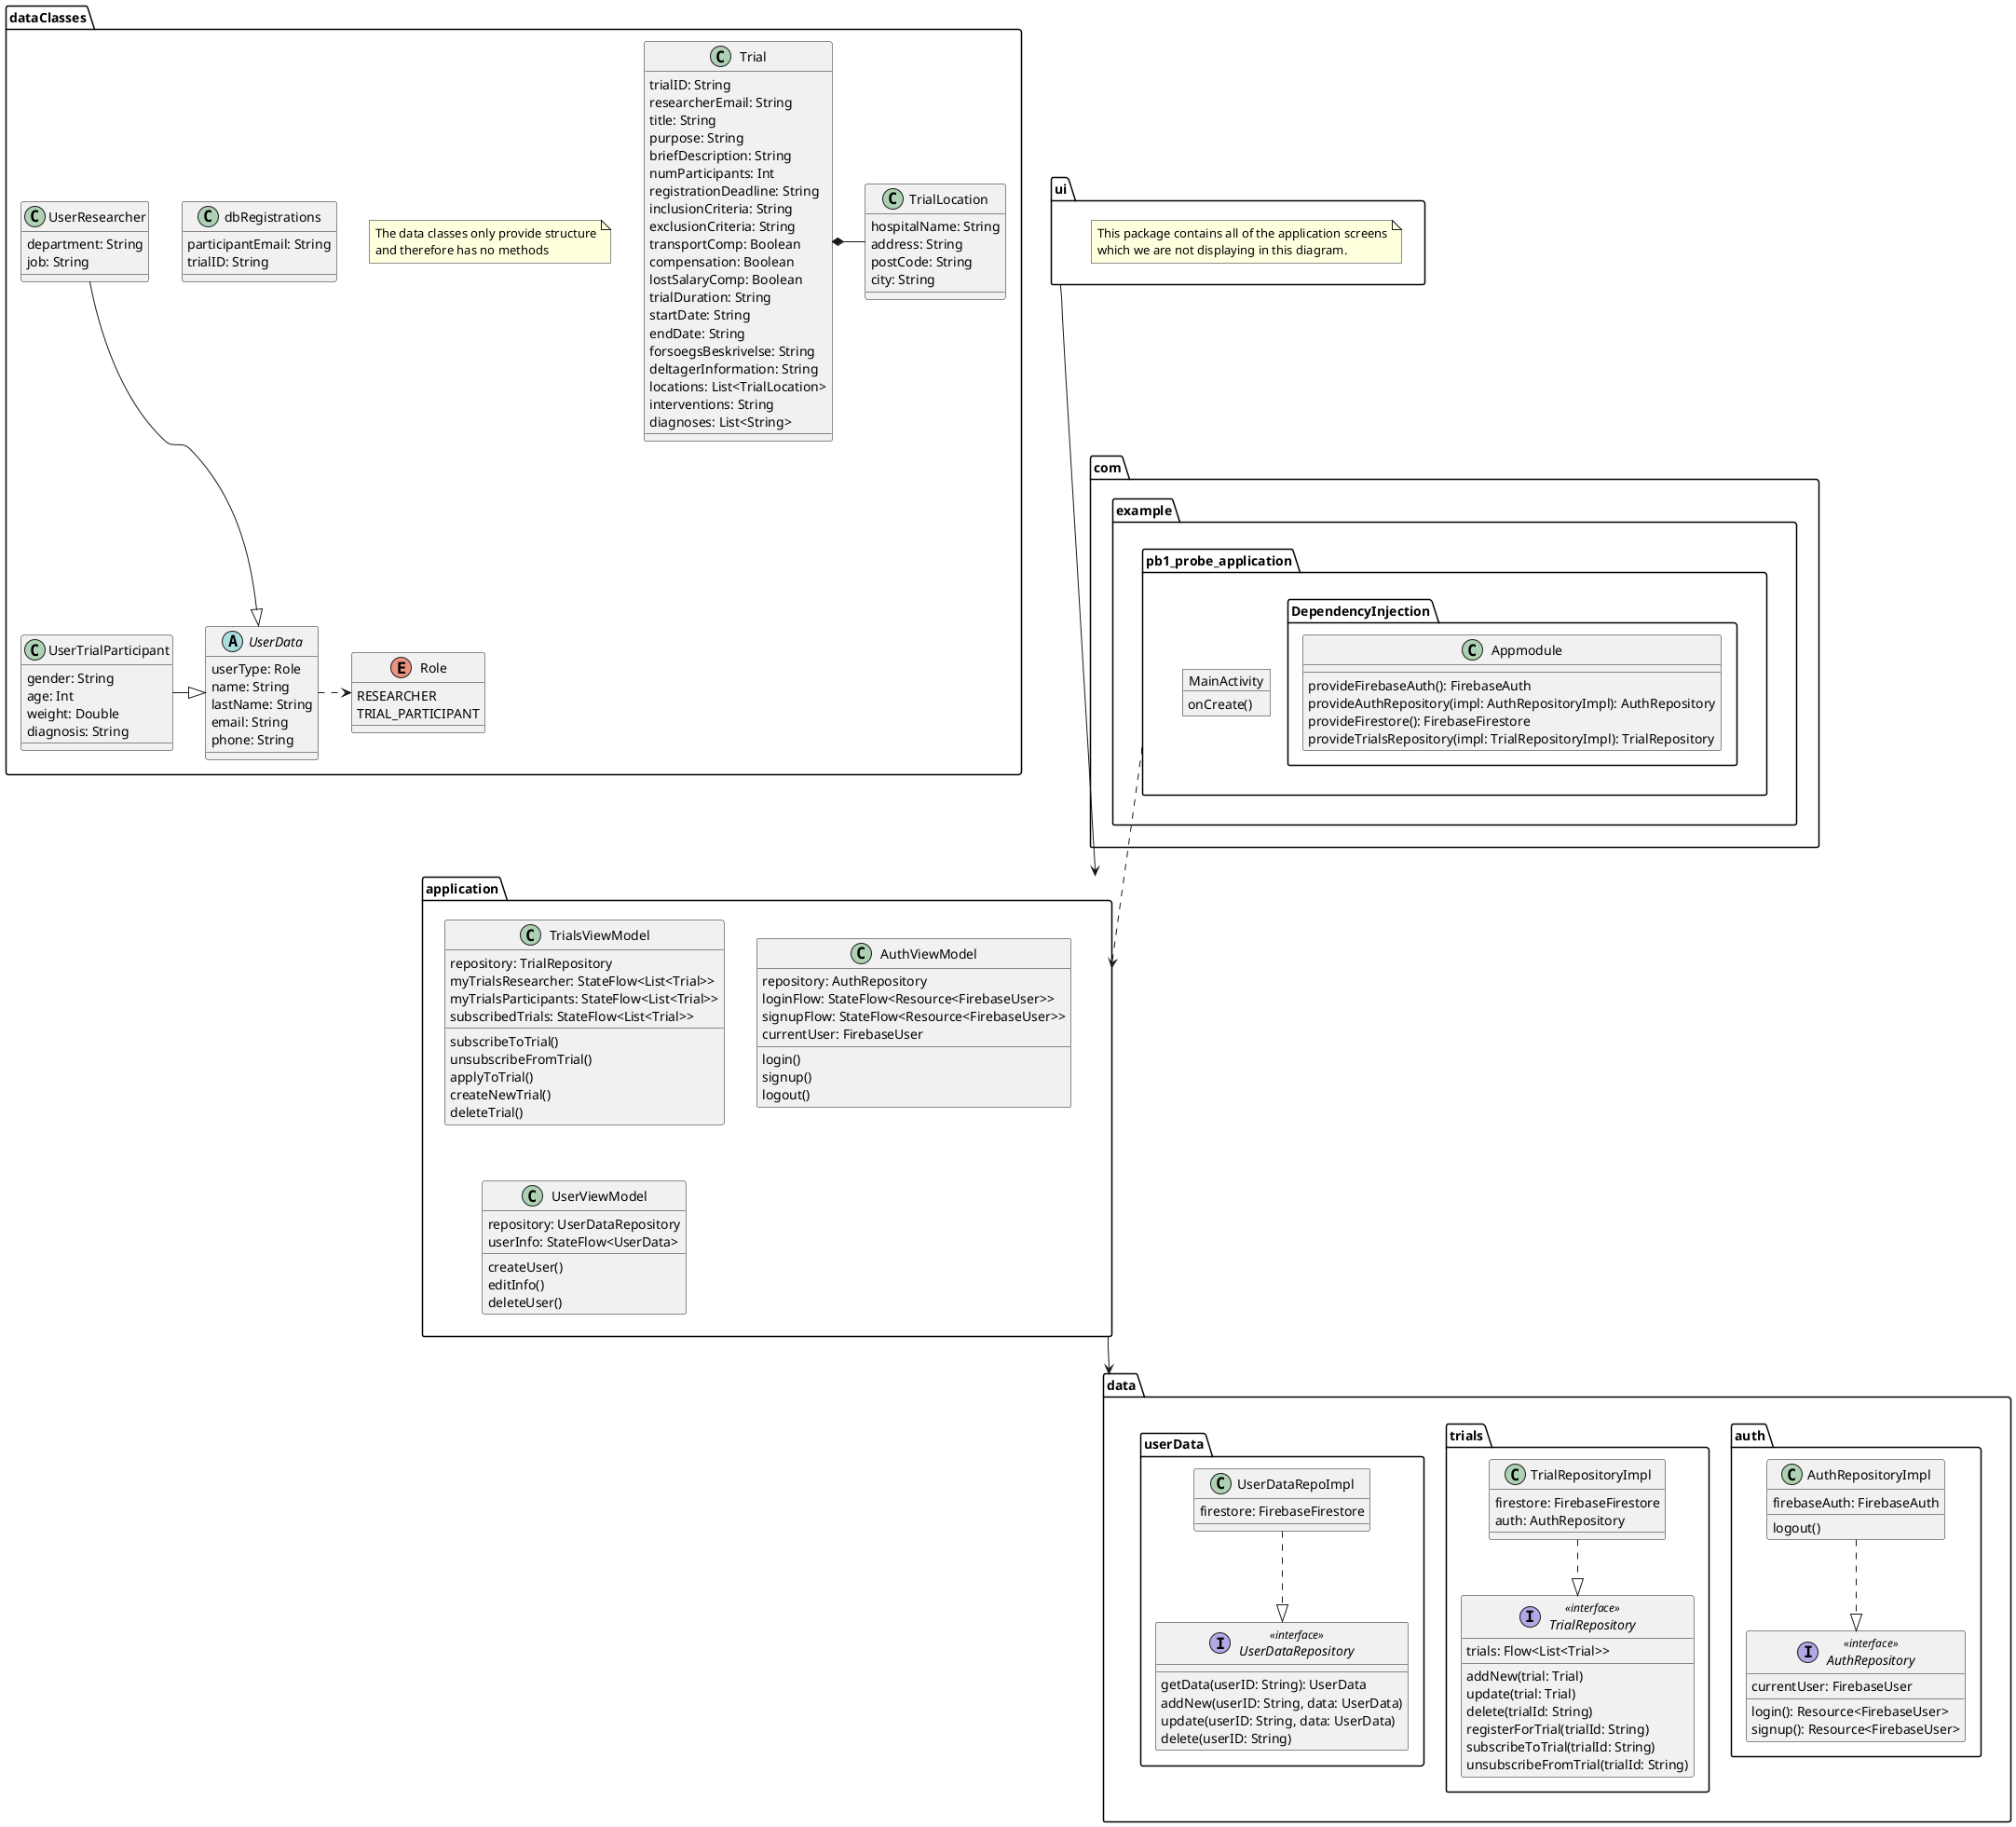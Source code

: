 @startuml
'https://plantuml.com/class-diagram


package data {

    package auth {

        interface AuthRepository <<interface>> {
            currentUser: FirebaseUser
            login(): Resource<FirebaseUser>
            signup(): Resource<FirebaseUser>
        }

        class AuthRepositoryImpl {
            firebaseAuth: FirebaseAuth
            logout()
        }

    }

    package trials {
        interface TrialRepository <<interface>> {
            trials: Flow<List<Trial>>

            addNew(trial: Trial)
            update(trial: Trial)
            delete(trialId: String)
            registerForTrial(trialId: String)
            subscribeToTrial(trialId: String)
            unsubscribeFromTrial(trialId: String)
        }

        class TrialRepositoryImpl {
            firestore: FirebaseFirestore
            auth: AuthRepository
        }

    }

    package userData {
        interface UserDataRepository <<interface>> {
            getData(userID: String): UserData
            addNew(userID: String, data: UserData)
            update(userID: String, data: UserData)
            delete(userID: String)
        }

        class UserDataRepoImpl {
            firestore: FirebaseFirestore
        }

    }
}

package dataClasses {

    note "The data classes only provide structure\nand therefore has no methods" as note1

    enum Role {
        RESEARCHER
        TRIAL_PARTICIPANT
    }
    class Trial {
            trialID: String
            researcherEmail: String
            title: String
            purpose: String
            briefDescription: String
            numParticipants: Int
            registrationDeadline: String
            inclusionCriteria: String
            exclusionCriteria: String
            transportComp: Boolean
            compensation: Boolean
            lostSalaryComp: Boolean
            trialDuration: String
            startDate: String
            endDate: String
            forsoegsBeskrivelse: String
            deltagerInformation: String
            locations: List<TrialLocation>
            interventions: String
            diagnoses: List<String>
    }
    class TrialLocation {
            hospitalName: String
            address: String
            postCode: String
            city: String
    }

    class dbRegistrations {
        participantEmail: String
        trialID: String
    }

    abstract class UserData {
        userType: Role
        name: String
        lastName: String
        email: String
        phone: String
    }

    class UserTrialParticipant {
        gender: String
        age: Int
        weight: Double
        diagnosis: String
    }

    class UserResearcher {
        department: String
        job: String
    }

}

package application {
    class TrialsViewModel {
        repository: TrialRepository
        myTrialsResearcher: StateFlow<List<Trial>>
        myTrialsParticipants: StateFlow<List<Trial>>
        subscribedTrials: StateFlow<List<Trial>>

        subscribeToTrial()
        unsubscribeFromTrial()
        applyToTrial()
        createNewTrial()
        deleteTrial()
    }

    class AuthViewModel {
        repository: AuthRepository
        loginFlow: StateFlow<Resource<FirebaseUser>>
        signupFlow: StateFlow<Resource<FirebaseUser>>
        currentUser: FirebaseUser
        login()
        signup()
        logout()
    }

    class UserViewModel {
        repository: UserDataRepository
        userInfo: StateFlow<UserData>
        createUser()
        editInfo()
        deleteUser()

    }
}

package ui {
    note "This package contains all of the application screens\nwhich we are not displaying in this diagram." as note
}

package com.example.pb1_probe_application {
    object MainActivity {
        onCreate()
    }

    package DependencyInjection {
        class Appmodule {
            provideFirebaseAuth(): FirebaseAuth
            provideAuthRepository(impl: AuthRepositoryImpl): AuthRepository
            provideFirestore(): FirebaseFirestore
            provideTrialsRepository(impl: TrialRepositoryImpl): TrialRepository
        }
    }
}

'data package
AuthRepositoryImpl ..|> AuthRepository
TrialRepositoryImpl ..|> TrialRepository
UserDataRepoImpl ..|> UserDataRepository

'dataClass package
UserTrialParticipant -|> UserData
UserResearcher --|> UserData
UserData .> Role
Trial *- TrialLocation

'packages
com.example.pb1_probe_application ..> application
application --d-> data
ui ---d> application


@enduml